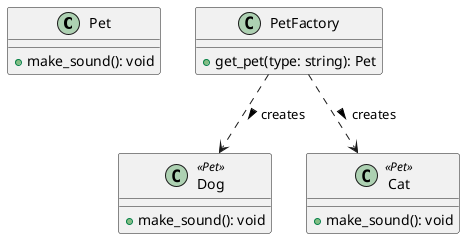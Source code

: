 @startuml
class Pet {
  +make_sound(): void
}

class Dog <<Pet>> {
  +make_sound(): void
}

class Cat <<Pet>> {
  +make_sound(): void
}

class PetFactory {
  +get_pet(type: string): Pet
}

PetFactory ..> Dog : creates >
PetFactory ..> Cat : creates >
@enduml